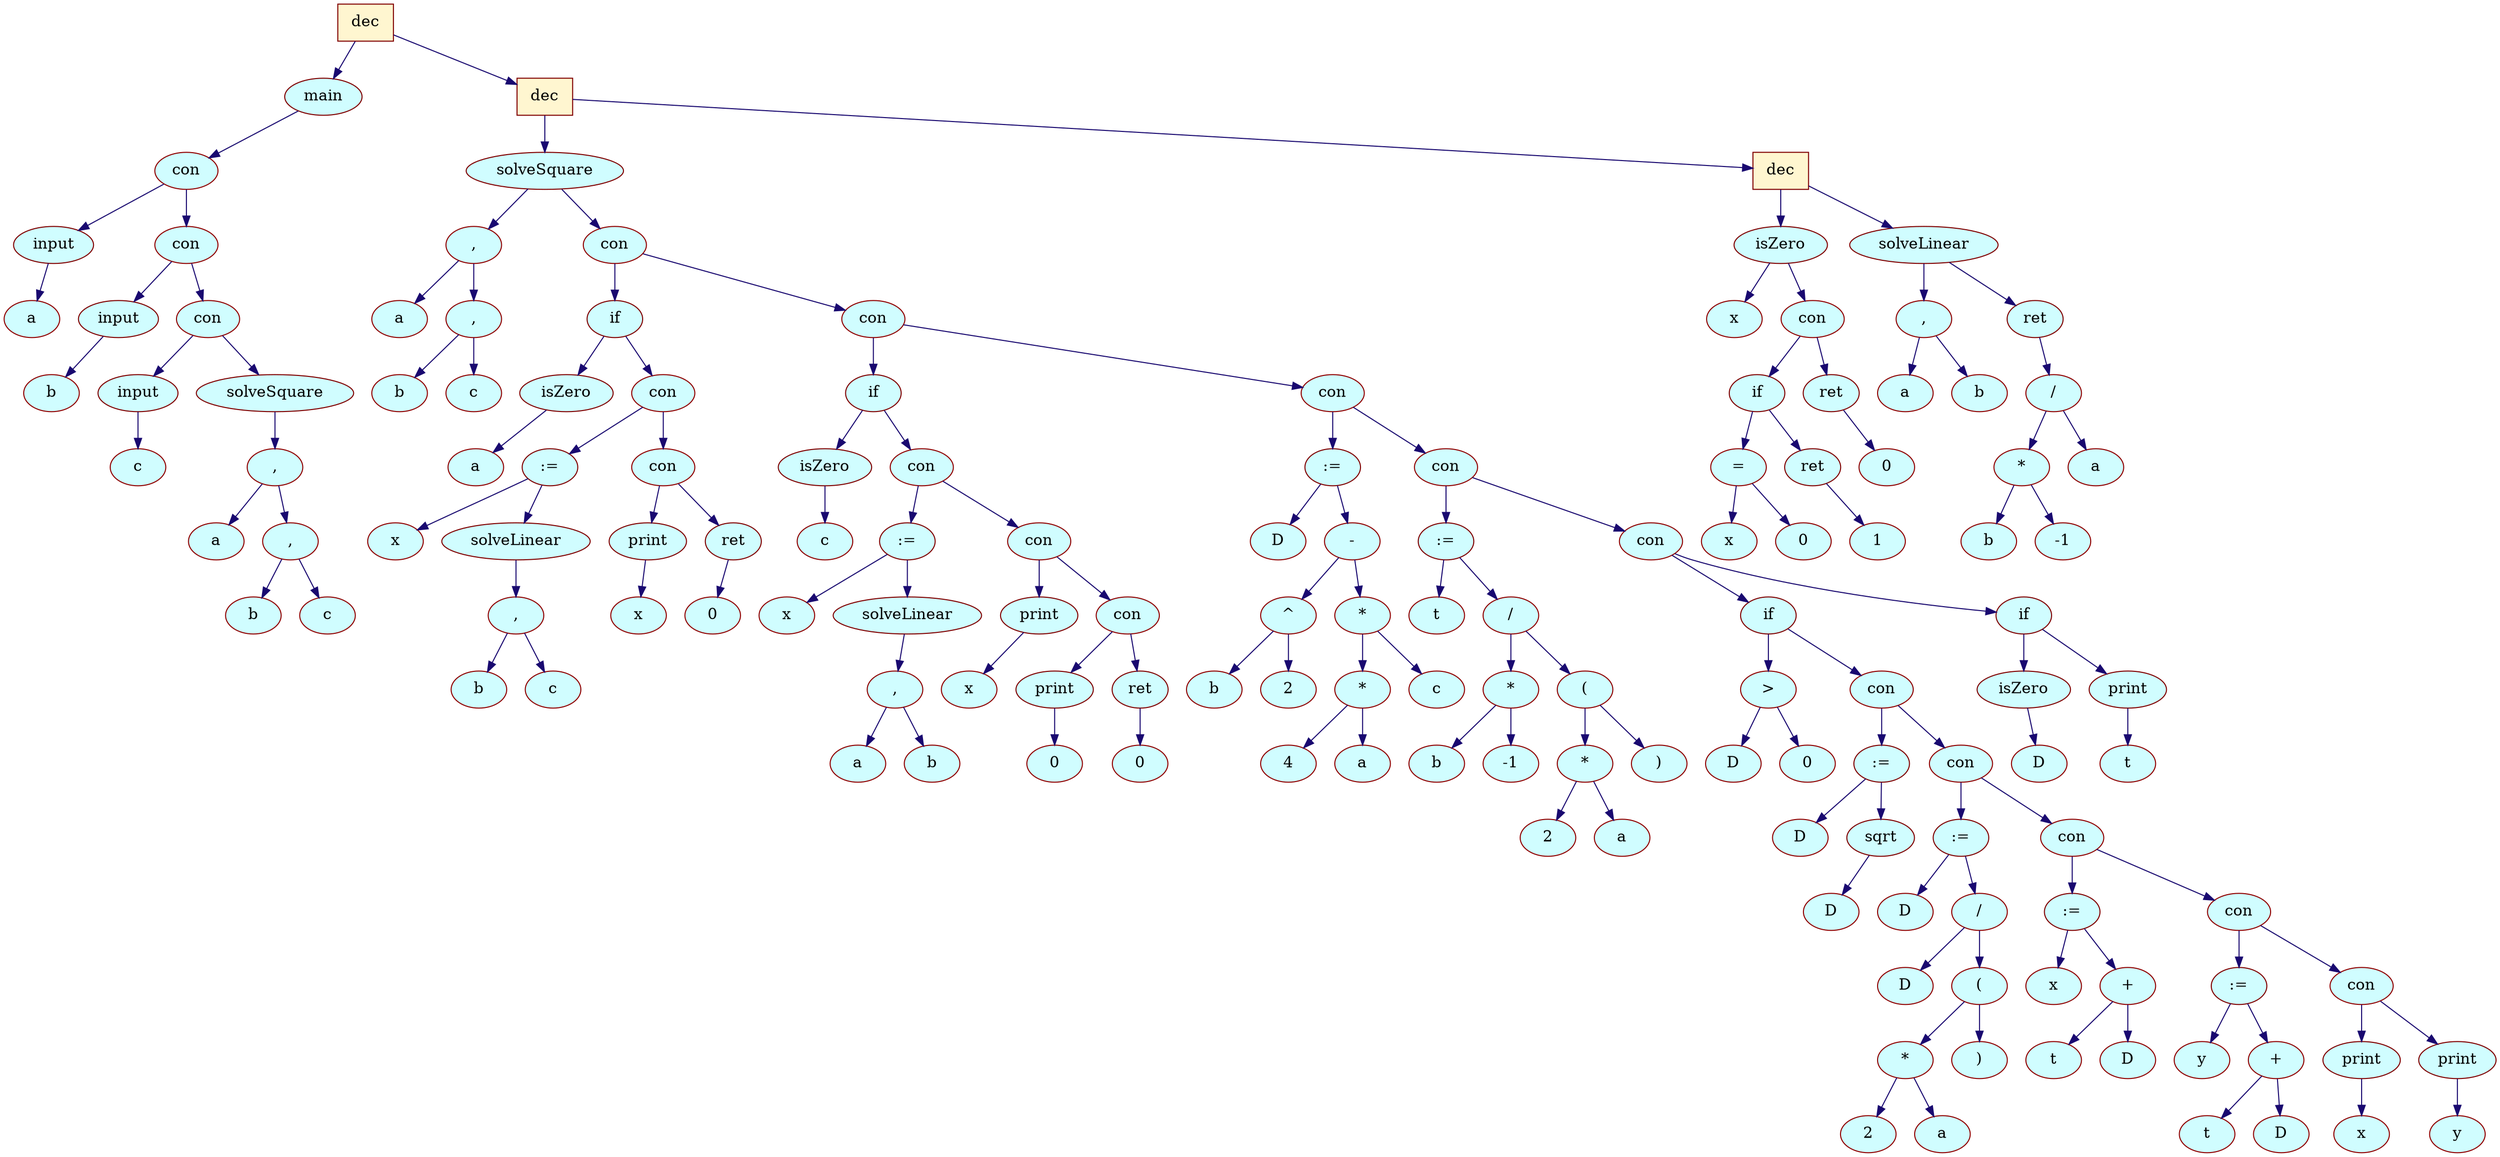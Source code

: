 digraph {
	node[shape = "cube", color = "#800000", fontsize = 15, style = "filled", fillcolor = "#88CEFA"];
	edge[color = "#190970", fontsize = 11];

		"dec_0x55c05e404170"[shape = "cube", label = "dec", color="#800000",                                style="filled", fillcolor = "#FFF6D0"];
		"dec_0x55c05e404170"->"main_0x55c05e404130";

		"main_0x55c05e404130"[shape = "ellipse", label = "main", color="#800000",                                style="filled", fillcolor = "#D0FDFF"];
		"main_0x55c05e404130"->"con_0x55c05e403c10";

		"con_0x55c05e403c10"[shape = "ellipse", label = "con", color="#900000",                                style="filled", fillcolor = "#D0FDFF"];
		"con_0x55c05e403c10"->"input_0x55c05e403b90";

		"input_0x55c05e403b90"[shape = "ellipse", label = "input", color="#800000",                                style="filled", fillcolor = "#D0FDFF"];
		"input_0x55c05e403b90"->"a_0x55c05e403b10";

		"a_0x55c05e403b10"[shape = "ellipse", label = "a", color="#900000", style="filled",                            fillcolor = "#D0FDFF"];
		"con_0x55c05e403c10"->"con_0x55c05e403d70";

		"con_0x55c05e403d70"[shape = "ellipse", label = "con", color="#900000",                                style="filled", fillcolor = "#D0FDFF"];
		"con_0x55c05e403d70"->"input_0x55c05e403cf0";

		"input_0x55c05e403cf0"[shape = "ellipse", label = "input", color="#800000",                                style="filled", fillcolor = "#D0FDFF"];
		"input_0x55c05e403cf0"->"b_0x55c05e403c70";

		"b_0x55c05e403c70"[shape = "ellipse", label = "b", color="#900000", style="filled",                            fillcolor = "#D0FDFF"];
		"con_0x55c05e403d70"->"con_0x55c05e403ed0";

		"con_0x55c05e403ed0"[shape = "ellipse", label = "con", color="#900000",                                style="filled", fillcolor = "#D0FDFF"];
		"con_0x55c05e403ed0"->"input_0x55c05e403e50";

		"input_0x55c05e403e50"[shape = "ellipse", label = "input", color="#800000",                                style="filled", fillcolor = "#D0FDFF"];
		"input_0x55c05e403e50"->"c_0x55c05e403dd0";

		"c_0x55c05e403dd0"[shape = "ellipse", label = "c", color="#900000", style="filled",                            fillcolor = "#D0FDFF"];
		"con_0x55c05e403ed0"->"solveSquare_0x55c05e4040f0";

		"solveSquare_0x55c05e4040f0"[shape = "ellipse", label = "solveSquare", color="#800000",                                style="filled", fillcolor = "#D0FDFF"];
		"solveSquare_0x55c05e4040f0"->",_0x55c05e403fb0";

		",_0x55c05e403fb0"[shape = "ellipse", label = ",", color="#900000",                                style="filled", fillcolor = "#D0FDFF"];
		",_0x55c05e403fb0"->"a_0x55c05e403f30";

		"a_0x55c05e403f30"[shape = "ellipse", label = "a", color="#900000", style="filled",                            fillcolor = "#D0FDFF"];
		",_0x55c05e403fb0"->",_0x55c05e404070";

		",_0x55c05e404070"[shape = "ellipse", label = ",", color="#900000",                                style="filled", fillcolor = "#D0FDFF"];
		",_0x55c05e404070"->"b_0x55c05e403ff0";

		"b_0x55c05e403ff0"[shape = "ellipse", label = "b", color="#900000", style="filled",                            fillcolor = "#D0FDFF"];
		",_0x55c05e404070"->"c_0x55c05e404030";

		"c_0x55c05e404030"[shape = "ellipse", label = "c", color="#900000", style="filled",                            fillcolor = "#D0FDFF"];
		"dec_0x55c05e404170"->"dec_0x55c05e4064f0";

		"dec_0x55c05e4064f0"[shape = "cube", label = "dec", color="#800000",                                style="filled", fillcolor = "#FFF6D0"];
		"dec_0x55c05e4064f0"->"solveSquare_0x55c05e406470";

		"solveSquare_0x55c05e406470"[shape = "ellipse", label = "solveSquare", color="#800000",                                style="filled", fillcolor = "#D0FDFF"];
		"solveSquare_0x55c05e406470"->",_0x55c05e404210";

		",_0x55c05e404210"[shape = "ellipse", label = ",", color="#900000",                                style="filled", fillcolor = "#D0FDFF"];
		",_0x55c05e404210"->"a_0x55c05e4040b0";

		"a_0x55c05e4040b0"[shape = "ellipse", label = "a", color="#900000", style="filled",                            fillcolor = "#D0FDFF"];
		",_0x55c05e404210"->",_0x55c05e404290";

		",_0x55c05e404290"[shape = "ellipse", label = ",", color="#900000",                                style="filled", fillcolor = "#D0FDFF"];
		",_0x55c05e404290"->"b_0x55c05e4041d0";

		"b_0x55c05e4041d0"[shape = "ellipse", label = "b", color="#900000", style="filled",                            fillcolor = "#D0FDFF"];
		",_0x55c05e404290"->"c_0x55c05e404250";

		"c_0x55c05e404250"[shape = "ellipse", label = "c", color="#900000", style="filled",                            fillcolor = "#D0FDFF"];
		"solveSquare_0x55c05e406470"->"con_0x55c05e404790";

		"con_0x55c05e404790"[shape = "ellipse", label = "con", color="#900000",                                style="filled", fillcolor = "#D0FDFF"];
		"con_0x55c05e404790"->"if_0x55c05e4046d0";

		"if_0x55c05e4046d0"[shape = "ellipse", label = "if", color="#800000",                                style="filled", fillcolor = "#D0FDFF"];
		"if_0x55c05e4046d0"->"isZero_0x55c05e404370";

		"isZero_0x55c05e404370"[shape = "ellipse", label = "isZero", color="#800000",                                style="filled", fillcolor = "#D0FDFF"];
		"isZero_0x55c05e404370"->"a_0x55c05e4042f0";

		"a_0x55c05e4042f0"[shape = "ellipse", label = "a", color="#900000", style="filled",                            fillcolor = "#D0FDFF"];
		"if_0x55c05e4046d0"->"con_0x55c05e4045b0";

		"con_0x55c05e4045b0"[shape = "ellipse", label = "con", color="#900000",                                style="filled", fillcolor = "#D0FDFF"];
		"con_0x55c05e4045b0"->":=_0x55c05e404530";

		":=_0x55c05e404530"[shape = "ellipse", label = ":=", color="#800000",                                style="filled", fillcolor = "#D0FDFF"];
		":=_0x55c05e404530"->"x_0x55c05e4044b0";

		"x_0x55c05e4044b0"[shape = "ellipse", label = "x", color="#900000", style="filled",                            fillcolor = "#D0FDFF"];
		":=_0x55c05e404530"->"solveLinear_0x55c05e4044f0";

		"solveLinear_0x55c05e4044f0"[shape = "ellipse", label = "solveLinear", color="#800000",                                style="filled", fillcolor = "#D0FDFF"];
		"solveLinear_0x55c05e4044f0"->",_0x55c05e404470";

		",_0x55c05e404470"[shape = "ellipse", label = ",", color="#900000",                                style="filled", fillcolor = "#D0FDFF"];
		",_0x55c05e404470"->"b_0x55c05e4043f0";

		"b_0x55c05e4043f0"[shape = "ellipse", label = "b", color="#900000", style="filled",                            fillcolor = "#D0FDFF"];
		",_0x55c05e404470"->"c_0x55c05e404430";

		"c_0x55c05e404430"[shape = "ellipse", label = "c", color="#900000", style="filled",                            fillcolor = "#D0FDFF"];
		"con_0x55c05e4045b0"->"con_0x55c05e404690";

		"con_0x55c05e404690"[shape = "ellipse", label = "con", color="#900000",                                style="filled", fillcolor = "#D0FDFF"];
		"con_0x55c05e404690"->"print_0x55c05e404650";

		"print_0x55c05e404650"[shape = "ellipse", label = "print", color="#800000",                                style="filled", fillcolor = "#D0FDFF"];
		"print_0x55c05e404650"->"x_0x55c05e404570";

		"x_0x55c05e404570"[shape = "ellipse", label = "x", color="#900000", style="filled",                            fillcolor = "#D0FDFF"];
		"con_0x55c05e404690"->		"ret_0x55c05e404710";

		"ret_0x55c05e404710"[shape = "ellipse", label = "ret", color="#800000",                                style="filled", fillcolor = "#D0FDFF"];
		"ret_0x55c05e404710"->"0_0x55c05e404610";

		"0_0x55c05e404610"[shape = "ellipse", label = "0", color="#900000", style="filled",                            fillcolor = "#D0FDFF"];
		"con_0x55c05e404790"->"con_0x55c05e405070";

		"con_0x55c05e405070"[shape = "ellipse", label = "con", color="#900000",                                style="filled", fillcolor = "#D0FDFF"];
		"con_0x55c05e405070"->"if_0x55c05e404fb0";

		"if_0x55c05e404fb0"[shape = "ellipse", label = "if", color="#800000",                                style="filled", fillcolor = "#D0FDFF"];
		"if_0x55c05e404fb0"->"isZero_0x55c05e404830";

		"isZero_0x55c05e404830"[shape = "ellipse", label = "isZero", color="#800000",                                style="filled", fillcolor = "#D0FDFF"];
		"isZero_0x55c05e404830"->"c_0x55c05e404750";

		"c_0x55c05e404750"[shape = "ellipse", label = "c", color="#900000", style="filled",                            fillcolor = "#D0FDFF"];
		"if_0x55c05e404fb0"->"con_0x55c05e404d70";

		"con_0x55c05e404d70"[shape = "ellipse", label = "con", color="#900000",                                style="filled", fillcolor = "#D0FDFF"];
		"con_0x55c05e404d70"->":=_0x55c05e4049f0";

		":=_0x55c05e4049f0"[shape = "ellipse", label = ":=", color="#800000",                                style="filled", fillcolor = "#D0FDFF"];
		":=_0x55c05e4049f0"->"x_0x55c05e404970";

		"x_0x55c05e404970"[shape = "ellipse", label = "x", color="#900000", style="filled",                            fillcolor = "#D0FDFF"];
		":=_0x55c05e4049f0"->"solveLinear_0x55c05e4049b0";

		"solveLinear_0x55c05e4049b0"[shape = "ellipse", label = "solveLinear", color="#800000",                                style="filled", fillcolor = "#D0FDFF"];
		"solveLinear_0x55c05e4049b0"->",_0x55c05e404930";

		",_0x55c05e404930"[shape = "ellipse", label = ",", color="#900000",                                style="filled", fillcolor = "#D0FDFF"];
		",_0x55c05e404930"->"a_0x55c05e4048b0";

		"a_0x55c05e4048b0"[shape = "ellipse", label = "a", color="#900000", style="filled",                            fillcolor = "#D0FDFF"];
		",_0x55c05e404930"->"b_0x55c05e4048f0";

		"b_0x55c05e4048f0"[shape = "ellipse", label = "b", color="#900000", style="filled",                            fillcolor = "#D0FDFF"];
		"con_0x55c05e404d70"->"con_0x55c05e404e90";

		"con_0x55c05e404e90"[shape = "ellipse", label = "con", color="#900000",                                style="filled", fillcolor = "#D0FDFF"];
		"con_0x55c05e404e90"->"print_0x55c05e404e50";

		"print_0x55c05e404e50"[shape = "ellipse", label = "print", color="#800000",                                style="filled", fillcolor = "#D0FDFF"];
		"print_0x55c05e404e50"->"x_0x55c05e404dd0";

		"x_0x55c05e404dd0"[shape = "ellipse", label = "x", color="#900000", style="filled",                            fillcolor = "#D0FDFF"];
		"con_0x55c05e404e90"->"con_0x55c05e404f70";

		"con_0x55c05e404f70"[shape = "ellipse", label = "con", color="#900000",                                style="filled", fillcolor = "#D0FDFF"];
		"con_0x55c05e404f70"->"print_0x55c05e404f30";

		"print_0x55c05e404f30"[shape = "ellipse", label = "print", color="#800000",                                style="filled", fillcolor = "#D0FDFF"];
		"print_0x55c05e404f30"->"0_0x55c05e404e10";

		"0_0x55c05e404e10"[shape = "ellipse", label = "0", color="#900000", style="filled",                            fillcolor = "#D0FDFF"];
		"con_0x55c05e404f70"->		"ret_0x55c05e404ff0";

		"ret_0x55c05e404ff0"[shape = "ellipse", label = "ret", color="#800000",                                style="filled", fillcolor = "#D0FDFF"];
		"ret_0x55c05e404ff0"->"0_0x55c05e404ef0";

		"0_0x55c05e404ef0"[shape = "ellipse", label = "0", color="#900000", style="filled",                            fillcolor = "#D0FDFF"];
		"con_0x55c05e405070"->"con_0x55c05e4053f0";

		"con_0x55c05e4053f0"[shape = "ellipse", label = "con", color="#900000",                                style="filled", fillcolor = "#D0FDFF"];
		"con_0x55c05e4053f0"->":=_0x55c05e405370";

		":=_0x55c05e405370"[shape = "ellipse", label = ":=", color="#800000",                                style="filled", fillcolor = "#D0FDFF"];
		":=_0x55c05e405370"->"D_0x55c05e405330";

		"D_0x55c05e405330"[shape = "ellipse", label = "D", color="#900000", style="filled",                            fillcolor = "#D0FDFF"];
		":=_0x55c05e405370"->"-_0x55c05e4052f0";

		"-_0x55c05e4052f0"[shape = "ellipse", label = "-", color="#900000",                                style="filled", fillcolor = "#D0FDFF"];
		"-_0x55c05e4052f0"->"^_0x55c05e405170";

		"^_0x55c05e405170"[shape = "ellipse", label = "^", color="#900000",                                style="filled", fillcolor = "#D0FDFF"];
		"^_0x55c05e405170"->"b_0x55c05e4050f0";

		"b_0x55c05e4050f0"[shape = "ellipse", label = "b", color="#900000", style="filled",                            fillcolor = "#D0FDFF"];
		"^_0x55c05e405170"->"2_0x55c05e405130";

		"2_0x55c05e405130"[shape = "ellipse", label = "2", color="#900000", style="filled",                            fillcolor = "#D0FDFF"];
		"-_0x55c05e4052f0"->"*_0x55c05e4052b0";

		"*_0x55c05e4052b0"[shape = "ellipse", label = "*", color="#900000",                                style="filled", fillcolor = "#D0FDFF"];
		"*_0x55c05e4052b0"->"*_0x55c05e405230";

		"*_0x55c05e405230"[shape = "ellipse", label = "*", color="#900000",                                style="filled", fillcolor = "#D0FDFF"];
		"*_0x55c05e405230"->"4_0x55c05e4051b0";

		"4_0x55c05e4051b0"[shape = "ellipse", label = "4", color="#900000", style="filled",                            fillcolor = "#D0FDFF"];
		"*_0x55c05e405230"->"a_0x55c05e4051f0";

		"a_0x55c05e4051f0"[shape = "ellipse", label = "a", color="#900000", style="filled",                            fillcolor = "#D0FDFF"];
		"*_0x55c05e4052b0"->"c_0x55c05e405270";

		"c_0x55c05e405270"[shape = "ellipse", label = "c", color="#900000", style="filled",                            fillcolor = "#D0FDFF"];
		"con_0x55c05e4053f0"->"con_0x55c05e405750";

		"con_0x55c05e405750"[shape = "ellipse", label = "con", color="#900000",                                style="filled", fillcolor = "#D0FDFF"];
		"con_0x55c05e405750"->":=_0x55c05e4056d0";

		":=_0x55c05e4056d0"[shape = "ellipse", label = ":=", color="#800000",                                style="filled", fillcolor = "#D0FDFF"];
		":=_0x55c05e4056d0"->"t_0x55c05e405690";

		"t_0x55c05e405690"[shape = "ellipse", label = "t", color="#900000", style="filled",                            fillcolor = "#D0FDFF"];
		":=_0x55c05e4056d0"->"/_0x55c05e405650";

		"/_0x55c05e405650"[shape = "ellipse", label = "/", color="#900000",                                style="filled", fillcolor = "#D0FDFF"];
		"/_0x55c05e405650"->"*_0x55c05e4054d0";

		"*_0x55c05e4054d0"[shape = "ellipse", label = "*", color="#900000",                                style="filled", fillcolor = "#D0FDFF"];
		"*_0x55c05e4054d0"->"b_0x55c05e405490";

		"b_0x55c05e405490"[shape = "ellipse", label = "b", color="#900000", style="filled",                            fillcolor = "#D0FDFF"];
		"*_0x55c05e4054d0"->"-1_0x55c05e405450";

		"-1_0x55c05e405450"[shape = "ellipse", label = "-1", color="#900000", style="filled",                            fillcolor = "#D0FDFF"];
		"/_0x55c05e405650"->"(_0x55c05e405610";

		"(_0x55c05e405610"[shape = "ellipse", label = "(", color="#900000",                                style="filled", fillcolor = "#D0FDFF"];
		"(_0x55c05e405610"->"*_0x55c05e405590";

		"*_0x55c05e405590"[shape = "ellipse", label = "*", color="#900000",                                style="filled", fillcolor = "#D0FDFF"];
		"*_0x55c05e405590"->"2_0x55c05e405510";

		"2_0x55c05e405510"[shape = "ellipse", label = "2", color="#900000", style="filled",                            fillcolor = "#D0FDFF"];
		"*_0x55c05e405590"->"a_0x55c05e405550";

		"a_0x55c05e405550"[shape = "ellipse", label = "a", color="#900000", style="filled",                            fillcolor = "#D0FDFF"];
		"(_0x55c05e405610"->")_0x55c05e4055d0";

		")_0x55c05e4055d0"[shape = "ellipse", label = ")", color="#900000",                                style="filled", fillcolor = "#D0FDFF"];
		"con_0x55c05e405750"->"con_0x55c05e4062f0";

		"con_0x55c05e4062f0"[shape = "ellipse", label = "con", color="#900000",                                style="filled", fillcolor = "#D0FDFF"];
		"con_0x55c05e4062f0"->"if_0x55c05e406230";

		"if_0x55c05e406230"[shape = "ellipse", label = "if", color="#800000",                                style="filled", fillcolor = "#D0FDFF"];
		"if_0x55c05e406230"->">_0x55c05e4057f0";

		">_0x55c05e4057f0"[shape = "ellipse", label = ">", color="#900000",                                style="filled", fillcolor = "#D0FDFF"];
		">_0x55c05e4057f0"->"D_0x55c05e405710";

		"D_0x55c05e405710"[shape = "ellipse", label = "D", color="#900000", style="filled",                            fillcolor = "#D0FDFF"];
		">_0x55c05e4057f0"->"0_0x55c05e4057b0";

		"0_0x55c05e4057b0"[shape = "ellipse", label = "0", color="#900000", style="filled",                            fillcolor = "#D0FDFF"];
		"if_0x55c05e406230"->"con_0x55c05e4059f0";

		"con_0x55c05e4059f0"[shape = "ellipse", label = "con", color="#900000",                                style="filled", fillcolor = "#D0FDFF"];
		"con_0x55c05e4059f0"->":=_0x55c05e405970";

		":=_0x55c05e405970"[shape = "ellipse", label = ":=", color="#800000",                                style="filled", fillcolor = "#D0FDFF"];
		":=_0x55c05e405970"->"D_0x55c05e4058f0";

		"D_0x55c05e4058f0"[shape = "ellipse", label = "D", color="#900000", style="filled",                            fillcolor = "#D0FDFF"];
		":=_0x55c05e405970"->"sqrt_0x55c05e405930";

		"sqrt_0x55c05e405930"[shape = "ellipse", label = "sqrt", color="#800000",                                style="filled", fillcolor = "#D0FDFF"];
		"sqrt_0x55c05e405930"->"D_0x55c05e4058b0";

		"D_0x55c05e4058b0"[shape = "ellipse", label = "D", color="#900000", style="filled",                            fillcolor = "#D0FDFF"];
		"con_0x55c05e4059f0"->"con_0x55c05e405cf0";

		"con_0x55c05e405cf0"[shape = "ellipse", label = "con", color="#900000",                                style="filled", fillcolor = "#D0FDFF"];
		"con_0x55c05e405cf0"->":=_0x55c05e405c70";

		":=_0x55c05e405c70"[shape = "ellipse", label = ":=", color="#800000",                                style="filled", fillcolor = "#D0FDFF"];
		":=_0x55c05e405c70"->"D_0x55c05e405c30";

		"D_0x55c05e405c30"[shape = "ellipse", label = "D", color="#900000", style="filled",                            fillcolor = "#D0FDFF"];
		":=_0x55c05e405c70"->"/_0x55c05e405bf0";

		"/_0x55c05e405bf0"[shape = "ellipse", label = "/", color="#900000",                                style="filled", fillcolor = "#D0FDFF"];
		"/_0x55c05e405bf0"->"D_0x55c05e405a70";

		"D_0x55c05e405a70"[shape = "ellipse", label = "D", color="#900000", style="filled",                            fillcolor = "#D0FDFF"];
		"/_0x55c05e405bf0"->"(_0x55c05e405bb0";

		"(_0x55c05e405bb0"[shape = "ellipse", label = "(", color="#900000",                                style="filled", fillcolor = "#D0FDFF"];
		"(_0x55c05e405bb0"->"*_0x55c05e405b30";

		"*_0x55c05e405b30"[shape = "ellipse", label = "*", color="#900000",                                style="filled", fillcolor = "#D0FDFF"];
		"*_0x55c05e405b30"->"2_0x55c05e405ab0";

		"2_0x55c05e405ab0"[shape = "ellipse", label = "2", color="#900000", style="filled",                            fillcolor = "#D0FDFF"];
		"*_0x55c05e405b30"->"a_0x55c05e405af0";

		"a_0x55c05e405af0"[shape = "ellipse", label = "a", color="#900000", style="filled",                            fillcolor = "#D0FDFF"];
		"(_0x55c05e405bb0"->")_0x55c05e405b70";

		")_0x55c05e405b70"[shape = "ellipse", label = ")", color="#900000",                                style="filled", fillcolor = "#D0FDFF"];
		"con_0x55c05e405cf0"->"con_0x55c05e405ef0";

		"con_0x55c05e405ef0"[shape = "ellipse", label = "con", color="#900000",                                style="filled", fillcolor = "#D0FDFF"];
		"con_0x55c05e405ef0"->":=_0x55c05e405e70";

		":=_0x55c05e405e70"[shape = "ellipse", label = ":=", color="#800000",                                style="filled", fillcolor = "#D0FDFF"];
		":=_0x55c05e405e70"->"x_0x55c05e405e30";

		"x_0x55c05e405e30"[shape = "ellipse", label = "x", color="#900000", style="filled",                            fillcolor = "#D0FDFF"];
		":=_0x55c05e405e70"->"+_0x55c05e405df0";

		"+_0x55c05e405df0"[shape = "ellipse", label = "+", color="#900000",                                style="filled", fillcolor = "#D0FDFF"];
		"+_0x55c05e405df0"->"t_0x55c05e405d70";

		"t_0x55c05e405d70"[shape = "ellipse", label = "t", color="#900000", style="filled",                            fillcolor = "#D0FDFF"];
		"+_0x55c05e405df0"->"D_0x55c05e405db0";

		"D_0x55c05e405db0"[shape = "ellipse", label = "D", color="#900000", style="filled",                            fillcolor = "#D0FDFF"];
		"con_0x55c05e405ef0"->"con_0x55c05e4060f0";

		"con_0x55c05e4060f0"[shape = "ellipse", label = "con", color="#900000",                                style="filled", fillcolor = "#D0FDFF"];
		"con_0x55c05e4060f0"->":=_0x55c05e406070";

		":=_0x55c05e406070"[shape = "ellipse", label = ":=", color="#800000",                                style="filled", fillcolor = "#D0FDFF"];
		":=_0x55c05e406070"->"y_0x55c05e406030";

		"y_0x55c05e406030"[shape = "ellipse", label = "y", color="#900000", style="filled",                            fillcolor = "#D0FDFF"];
		":=_0x55c05e406070"->"+_0x55c05e405ff0";

		"+_0x55c05e405ff0"[shape = "ellipse", label = "+", color="#900000",                                style="filled", fillcolor = "#D0FDFF"];
		"+_0x55c05e405ff0"->"t_0x55c05e405f70";

		"t_0x55c05e405f70"[shape = "ellipse", label = "t", color="#900000", style="filled",                            fillcolor = "#D0FDFF"];
		"+_0x55c05e405ff0"->"D_0x55c05e405fb0";

		"D_0x55c05e405fb0"[shape = "ellipse", label = "D", color="#900000", style="filled",                            fillcolor = "#D0FDFF"];
		"con_0x55c05e4060f0"->"con_0x55c05e4061d0";

		"con_0x55c05e4061d0"[shape = "ellipse", label = "con", color="#900000",                                style="filled", fillcolor = "#D0FDFF"];
		"con_0x55c05e4061d0"->"print_0x55c05e406190";

		"print_0x55c05e406190"[shape = "ellipse", label = "print", color="#800000",                                style="filled", fillcolor = "#D0FDFF"];
		"print_0x55c05e406190"->"x_0x55c05e4060b0";

		"x_0x55c05e4060b0"[shape = "ellipse", label = "x", color="#900000", style="filled",                            fillcolor = "#D0FDFF"];
		"con_0x55c05e4061d0"->"print_0x55c05e406270";

		"print_0x55c05e406270"[shape = "ellipse", label = "print", color="#800000",                                style="filled", fillcolor = "#D0FDFF"];
		"print_0x55c05e406270"->"y_0x55c05e406150";

		"y_0x55c05e406150"[shape = "ellipse", label = "y", color="#900000", style="filled",                            fillcolor = "#D0FDFF"];
		"con_0x55c05e4062f0"->"if_0x55c05e4063f0";

		"if_0x55c05e4063f0"[shape = "ellipse", label = "if", color="#800000",                                style="filled", fillcolor = "#D0FDFF"];
		"if_0x55c05e4063f0"->"isZero_0x55c05e406390";

		"isZero_0x55c05e406390"[shape = "ellipse", label = "isZero", color="#800000",                                style="filled", fillcolor = "#D0FDFF"];
		"isZero_0x55c05e406390"->"D_0x55c05e4062b0";

		"D_0x55c05e4062b0"[shape = "ellipse", label = "D", color="#900000", style="filled",                            fillcolor = "#D0FDFF"];
		"if_0x55c05e4063f0"->"print_0x55c05e406430";

		"print_0x55c05e406430"[shape = "ellipse", label = "print", color="#800000",                                style="filled", fillcolor = "#D0FDFF"];
		"print_0x55c05e406430"->"t_0x55c05e406350";

		"t_0x55c05e406350"[shape = "ellipse", label = "t", color="#900000", style="filled",                            fillcolor = "#D0FDFF"];
		"dec_0x55c05e4064f0"->"dec_0x55c05e406830";

		"dec_0x55c05e406830"[shape = "cube", label = "dec", color="#800000",                                style="filled", fillcolor = "#FFF6D0"];
		"dec_0x55c05e406830"->"isZero_0x55c05e406770";

		"isZero_0x55c05e406770"[shape = "ellipse", label = "isZero", color="#800000",                                style="filled", fillcolor = "#D0FDFF"];
		"isZero_0x55c05e406770"->"x_0x55c05e4064b0";

		"x_0x55c05e4064b0"[shape = "ellipse", label = "x", color="#900000", style="filled",                            fillcolor = "#D0FDFF"];
		"isZero_0x55c05e406770"->"con_0x55c05e406730";

		"con_0x55c05e406730"[shape = "ellipse", label = "con", color="#900000",                                style="filled", fillcolor = "#D0FDFF"];
		"con_0x55c05e406730"->"if_0x55c05e406670";

		"if_0x55c05e406670"[shape = "ellipse", label = "if", color="#800000",                                style="filled", fillcolor = "#D0FDFF"];
		"if_0x55c05e406670"->"=_0x55c05e4065f0";

		"=_0x55c05e4065f0"[shape = "ellipse", label = "=", color="#900000",                                style="filled", fillcolor = "#D0FDFF"];
		"=_0x55c05e4065f0"->"x_0x55c05e406570";

		"x_0x55c05e406570"[shape = "ellipse", label = "x", color="#900000", style="filled",                            fillcolor = "#D0FDFF"];
		"=_0x55c05e4065f0"->"0_0x55c05e4065b0";

		"0_0x55c05e4065b0"[shape = "ellipse", label = "0", color="#900000", style="filled",                            fillcolor = "#D0FDFF"];
		"if_0x55c05e406670"->		"ret_0x55c05e4066b0";

		"ret_0x55c05e4066b0"[shape = "ellipse", label = "ret", color="#800000",                                style="filled", fillcolor = "#D0FDFF"];
		"ret_0x55c05e4066b0"->"1_0x55c05e406630";

		"1_0x55c05e406630"[shape = "ellipse", label = "1", color="#900000", style="filled",                            fillcolor = "#D0FDFF"];
		"con_0x55c05e406730"->		"ret_0x55c05e4067b0";

		"ret_0x55c05e4067b0"[shape = "ellipse", label = "ret", color="#800000",                                style="filled", fillcolor = "#D0FDFF"];
		"ret_0x55c05e4067b0"->"0_0x55c05e4066f0";

		"0_0x55c05e4066f0"[shape = "ellipse", label = "0", color="#900000", style="filled",                            fillcolor = "#D0FDFF"];
		"dec_0x55c05e406830"->"solveLinear_0x55c05e406a50";

		"solveLinear_0x55c05e406a50"[shape = "ellipse", label = "solveLinear", color="#800000",                                style="filled", fillcolor = "#D0FDFF"];
		"solveLinear_0x55c05e406a50"->",_0x55c05e4068d0";

		",_0x55c05e4068d0"[shape = "ellipse", label = ",", color="#900000",                                style="filled", fillcolor = "#D0FDFF"];
		",_0x55c05e4068d0"->"a_0x55c05e4067f0";

		"a_0x55c05e4067f0"[shape = "ellipse", label = "a", color="#900000", style="filled",                            fillcolor = "#D0FDFF"];
		",_0x55c05e4068d0"->"b_0x55c05e406890";

		"b_0x55c05e406890"[shape = "ellipse", label = "b", color="#900000", style="filled",                            fillcolor = "#D0FDFF"];
		"solveLinear_0x55c05e406a50"->		"ret_0x55c05e406a90";

		"ret_0x55c05e406a90"[shape = "ellipse", label = "ret", color="#800000",                                style="filled", fillcolor = "#D0FDFF"];
		"ret_0x55c05e406a90"->"/_0x55c05e406a10";

		"/_0x55c05e406a10"[shape = "ellipse", label = "/", color="#900000",                                style="filled", fillcolor = "#D0FDFF"];
		"/_0x55c05e406a10"->"*_0x55c05e406990";

		"*_0x55c05e406990"[shape = "ellipse", label = "*", color="#900000",                                style="filled", fillcolor = "#D0FDFF"];
		"*_0x55c05e406990"->"b_0x55c05e406950";

		"b_0x55c05e406950"[shape = "ellipse", label = "b", color="#900000", style="filled",                            fillcolor = "#D0FDFF"];
		"*_0x55c05e406990"->"-1_0x55c05e406910";

		"-1_0x55c05e406910"[shape = "ellipse", label = "-1", color="#900000", style="filled",                            fillcolor = "#D0FDFF"];
		"/_0x55c05e406a10"->"a_0x55c05e4069d0";

		"a_0x55c05e4069d0"[shape = "ellipse", label = "a", color="#900000", style="filled",                            fillcolor = "#D0FDFF"];
}